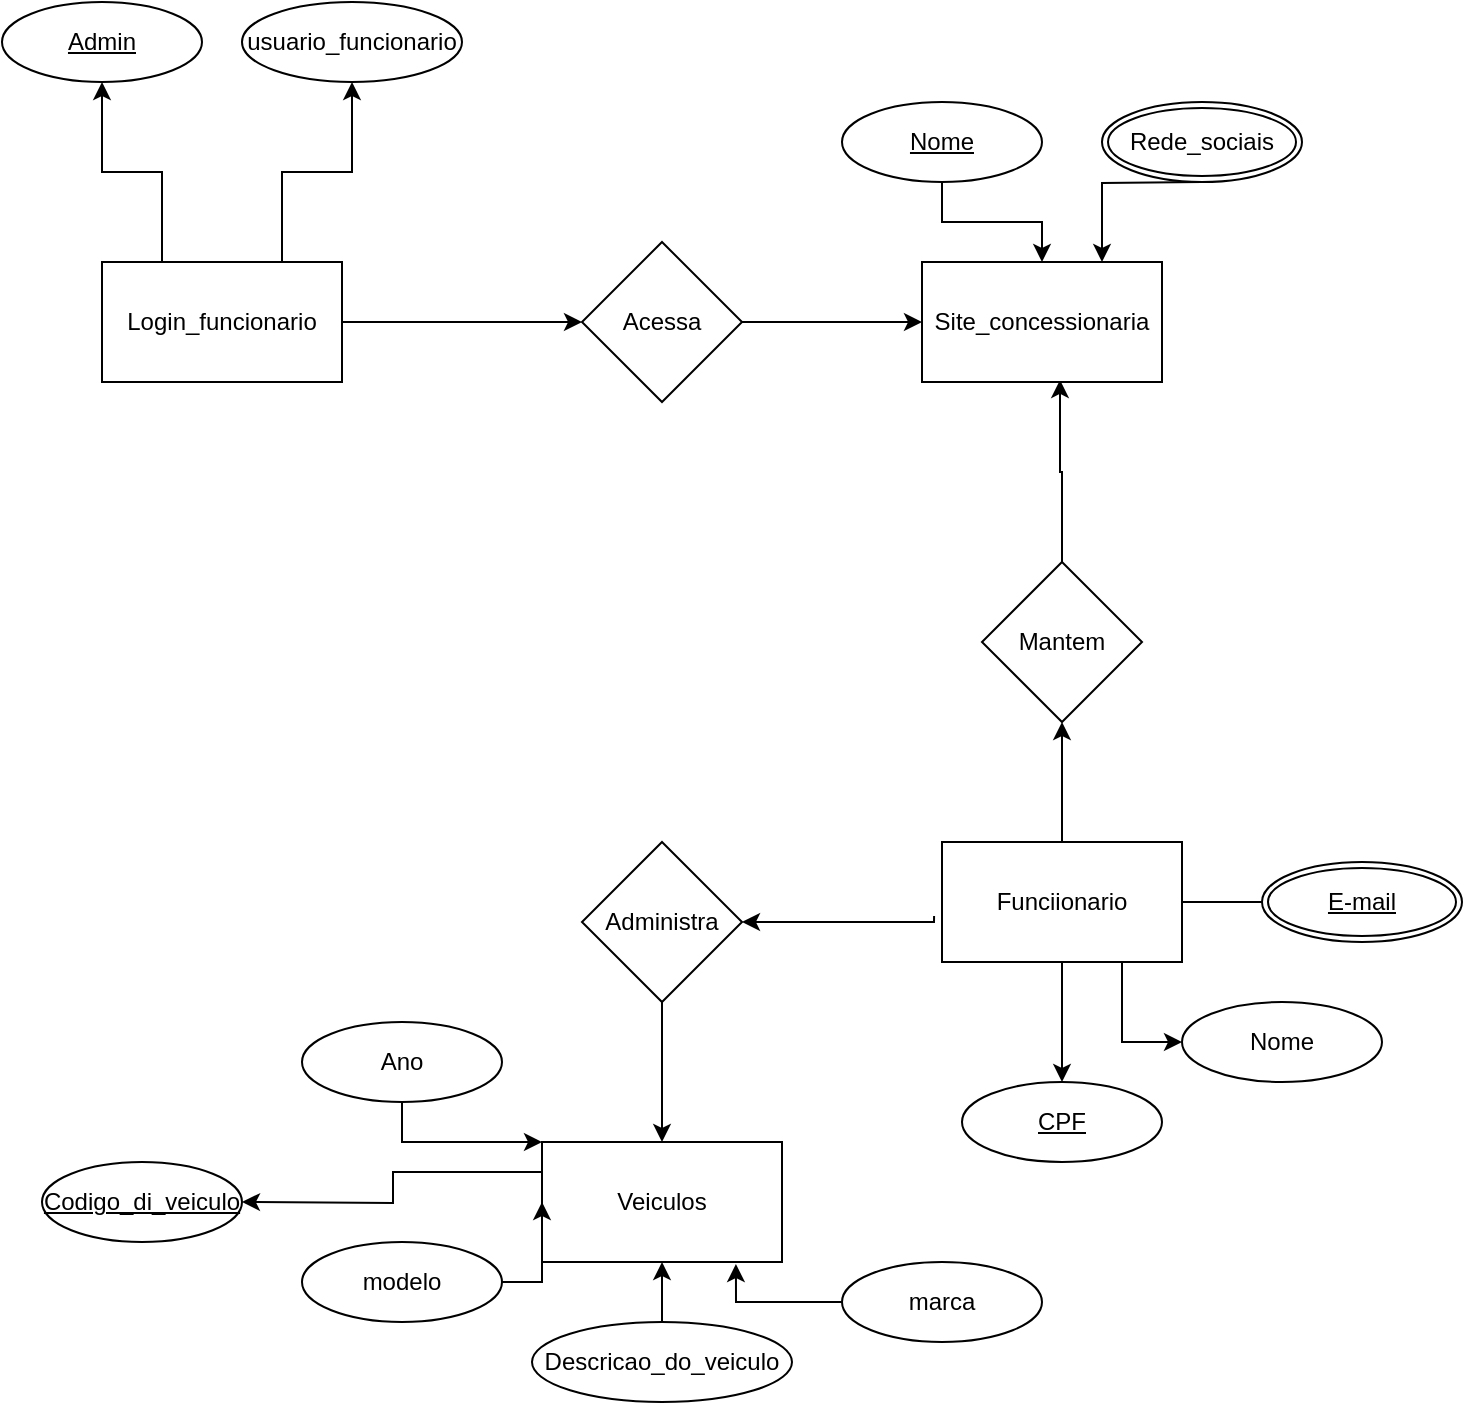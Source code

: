 <mxfile version="21.2.4" type="device">
  <diagram name="Página-1" id="NI4Nojm54TCWkpFFqzhQ">
    <mxGraphModel dx="1434" dy="800" grid="1" gridSize="10" guides="1" tooltips="1" connect="1" arrows="1" fold="1" page="1" pageScale="1" pageWidth="827" pageHeight="1169" math="0" shadow="0">
      <root>
        <mxCell id="0" />
        <mxCell id="1" parent="0" />
        <mxCell id="tjkmDBKQNRZWTcb5Id2o-24" style="edgeStyle=orthogonalEdgeStyle;rounded=0;orthogonalLoop=1;jettySize=auto;html=1;exitX=1;exitY=0.5;exitDx=0;exitDy=0;" edge="1" parent="1" source="tjkmDBKQNRZWTcb5Id2o-1" target="tjkmDBKQNRZWTcb5Id2o-2">
          <mxGeometry relative="1" as="geometry" />
        </mxCell>
        <mxCell id="tjkmDBKQNRZWTcb5Id2o-56" style="edgeStyle=orthogonalEdgeStyle;rounded=0;orthogonalLoop=1;jettySize=auto;html=1;exitX=0.25;exitY=0;exitDx=0;exitDy=0;entryX=0.5;entryY=1;entryDx=0;entryDy=0;" edge="1" parent="1" source="tjkmDBKQNRZWTcb5Id2o-1" target="tjkmDBKQNRZWTcb5Id2o-16">
          <mxGeometry relative="1" as="geometry" />
        </mxCell>
        <mxCell id="tjkmDBKQNRZWTcb5Id2o-57" style="edgeStyle=orthogonalEdgeStyle;rounded=0;orthogonalLoop=1;jettySize=auto;html=1;exitX=0.75;exitY=0;exitDx=0;exitDy=0;entryX=0.5;entryY=1;entryDx=0;entryDy=0;" edge="1" parent="1" source="tjkmDBKQNRZWTcb5Id2o-1" target="tjkmDBKQNRZWTcb5Id2o-18">
          <mxGeometry relative="1" as="geometry" />
        </mxCell>
        <mxCell id="tjkmDBKQNRZWTcb5Id2o-1" value="Login_funcionario" style="rounded=0;whiteSpace=wrap;html=1;" vertex="1" parent="1">
          <mxGeometry x="100" y="230" width="120" height="60" as="geometry" />
        </mxCell>
        <mxCell id="tjkmDBKQNRZWTcb5Id2o-25" style="edgeStyle=orthogonalEdgeStyle;rounded=0;orthogonalLoop=1;jettySize=auto;html=1;exitX=1;exitY=0.5;exitDx=0;exitDy=0;" edge="1" parent="1" source="tjkmDBKQNRZWTcb5Id2o-2" target="tjkmDBKQNRZWTcb5Id2o-4">
          <mxGeometry relative="1" as="geometry" />
        </mxCell>
        <mxCell id="tjkmDBKQNRZWTcb5Id2o-2" value="Acessa" style="rhombus;whiteSpace=wrap;html=1;" vertex="1" parent="1">
          <mxGeometry x="340" y="220" width="80" height="80" as="geometry" />
        </mxCell>
        <mxCell id="tjkmDBKQNRZWTcb5Id2o-29" style="edgeStyle=orthogonalEdgeStyle;rounded=0;orthogonalLoop=1;jettySize=auto;html=1;exitX=0.5;exitY=0;exitDx=0;exitDy=0;entryX=0.575;entryY=0.983;entryDx=0;entryDy=0;entryPerimeter=0;" edge="1" parent="1" source="tjkmDBKQNRZWTcb5Id2o-3" target="tjkmDBKQNRZWTcb5Id2o-4">
          <mxGeometry relative="1" as="geometry" />
        </mxCell>
        <mxCell id="tjkmDBKQNRZWTcb5Id2o-3" value="Mantem" style="rhombus;whiteSpace=wrap;html=1;" vertex="1" parent="1">
          <mxGeometry x="540" y="380" width="80" height="80" as="geometry" />
        </mxCell>
        <mxCell id="tjkmDBKQNRZWTcb5Id2o-4" value="Site_concessionaria" style="rounded=0;whiteSpace=wrap;html=1;" vertex="1" parent="1">
          <mxGeometry x="510" y="230" width="120" height="60" as="geometry" />
        </mxCell>
        <mxCell id="tjkmDBKQNRZWTcb5Id2o-28" style="edgeStyle=orthogonalEdgeStyle;rounded=0;orthogonalLoop=1;jettySize=auto;html=1;entryX=0.5;entryY=1;entryDx=0;entryDy=0;" edge="1" parent="1" source="tjkmDBKQNRZWTcb5Id2o-5" target="tjkmDBKQNRZWTcb5Id2o-3">
          <mxGeometry relative="1" as="geometry" />
        </mxCell>
        <mxCell id="tjkmDBKQNRZWTcb5Id2o-38" style="edgeStyle=orthogonalEdgeStyle;rounded=0;orthogonalLoop=1;jettySize=auto;html=1;exitX=0.5;exitY=1;exitDx=0;exitDy=0;" edge="1" parent="1" source="tjkmDBKQNRZWTcb5Id2o-5">
          <mxGeometry relative="1" as="geometry">
            <mxPoint x="580" y="640" as="targetPoint" />
          </mxGeometry>
        </mxCell>
        <mxCell id="tjkmDBKQNRZWTcb5Id2o-41" style="edgeStyle=orthogonalEdgeStyle;rounded=0;orthogonalLoop=1;jettySize=auto;html=1;exitX=0.75;exitY=1;exitDx=0;exitDy=0;entryX=0;entryY=0.5;entryDx=0;entryDy=0;" edge="1" parent="1" source="tjkmDBKQNRZWTcb5Id2o-5" target="tjkmDBKQNRZWTcb5Id2o-40">
          <mxGeometry relative="1" as="geometry" />
        </mxCell>
        <mxCell id="tjkmDBKQNRZWTcb5Id2o-42" style="edgeStyle=orthogonalEdgeStyle;rounded=0;orthogonalLoop=1;jettySize=auto;html=1;exitX=1;exitY=0.5;exitDx=0;exitDy=0;" edge="1" parent="1" source="tjkmDBKQNRZWTcb5Id2o-5">
          <mxGeometry relative="1" as="geometry">
            <mxPoint x="690" y="550" as="targetPoint" />
          </mxGeometry>
        </mxCell>
        <mxCell id="tjkmDBKQNRZWTcb5Id2o-5" value="Funciionario" style="rounded=0;whiteSpace=wrap;html=1;" vertex="1" parent="1">
          <mxGeometry x="520" y="520" width="120" height="60" as="geometry" />
        </mxCell>
        <mxCell id="tjkmDBKQNRZWTcb5Id2o-31" style="edgeStyle=orthogonalEdgeStyle;rounded=0;orthogonalLoop=1;jettySize=auto;html=1;exitX=0.5;exitY=1;exitDx=0;exitDy=0;entryX=0.5;entryY=0;entryDx=0;entryDy=0;" edge="1" parent="1" source="tjkmDBKQNRZWTcb5Id2o-6" target="tjkmDBKQNRZWTcb5Id2o-7">
          <mxGeometry relative="1" as="geometry" />
        </mxCell>
        <mxCell id="tjkmDBKQNRZWTcb5Id2o-6" value="Administra" style="rhombus;whiteSpace=wrap;html=1;" vertex="1" parent="1">
          <mxGeometry x="340" y="520" width="80" height="80" as="geometry" />
        </mxCell>
        <mxCell id="tjkmDBKQNRZWTcb5Id2o-54" style="edgeStyle=orthogonalEdgeStyle;rounded=0;orthogonalLoop=1;jettySize=auto;html=1;exitX=0;exitY=0.25;exitDx=0;exitDy=0;" edge="1" parent="1" source="tjkmDBKQNRZWTcb5Id2o-7">
          <mxGeometry relative="1" as="geometry">
            <mxPoint x="170" y="700" as="targetPoint" />
          </mxGeometry>
        </mxCell>
        <mxCell id="tjkmDBKQNRZWTcb5Id2o-7" value="Veiculos" style="rounded=0;whiteSpace=wrap;html=1;" vertex="1" parent="1">
          <mxGeometry x="320" y="670" width="120" height="60" as="geometry" />
        </mxCell>
        <mxCell id="tjkmDBKQNRZWTcb5Id2o-16" value="&lt;u&gt;Admin&lt;/u&gt;" style="ellipse;whiteSpace=wrap;html=1;align=center;" vertex="1" parent="1">
          <mxGeometry x="50" y="100" width="100" height="40" as="geometry" />
        </mxCell>
        <mxCell id="tjkmDBKQNRZWTcb5Id2o-18" value="usuario_funcionario" style="ellipse;whiteSpace=wrap;html=1;align=center;" vertex="1" parent="1">
          <mxGeometry x="170" y="100" width="110" height="40" as="geometry" />
        </mxCell>
        <mxCell id="tjkmDBKQNRZWTcb5Id2o-26" value="" style="edgeStyle=orthogonalEdgeStyle;rounded=0;orthogonalLoop=1;jettySize=auto;html=1;" edge="1" parent="1" source="tjkmDBKQNRZWTcb5Id2o-22" target="tjkmDBKQNRZWTcb5Id2o-4">
          <mxGeometry relative="1" as="geometry" />
        </mxCell>
        <mxCell id="tjkmDBKQNRZWTcb5Id2o-22" value="&lt;u&gt;Nome&lt;/u&gt;" style="ellipse;whiteSpace=wrap;html=1;align=center;" vertex="1" parent="1">
          <mxGeometry x="470" y="150" width="100" height="40" as="geometry" />
        </mxCell>
        <mxCell id="tjkmDBKQNRZWTcb5Id2o-27" style="edgeStyle=orthogonalEdgeStyle;rounded=0;orthogonalLoop=1;jettySize=auto;html=1;exitX=0.5;exitY=1;exitDx=0;exitDy=0;entryX=0.75;entryY=0;entryDx=0;entryDy=0;" edge="1" parent="1" target="tjkmDBKQNRZWTcb5Id2o-4">
          <mxGeometry relative="1" as="geometry">
            <mxPoint x="650" y="190" as="sourcePoint" />
          </mxGeometry>
        </mxCell>
        <mxCell id="tjkmDBKQNRZWTcb5Id2o-30" style="edgeStyle=orthogonalEdgeStyle;rounded=0;orthogonalLoop=1;jettySize=auto;html=1;entryX=1;entryY=0.5;entryDx=0;entryDy=0;exitX=-0.033;exitY=0.617;exitDx=0;exitDy=0;exitPerimeter=0;" edge="1" parent="1" source="tjkmDBKQNRZWTcb5Id2o-5" target="tjkmDBKQNRZWTcb5Id2o-6">
          <mxGeometry relative="1" as="geometry">
            <Array as="points">
              <mxPoint x="516" y="560" />
            </Array>
          </mxGeometry>
        </mxCell>
        <mxCell id="tjkmDBKQNRZWTcb5Id2o-32" value="Rede_sociais" style="ellipse;shape=doubleEllipse;margin=3;whiteSpace=wrap;html=1;align=center;" vertex="1" parent="1">
          <mxGeometry x="600" y="150" width="100" height="40" as="geometry" />
        </mxCell>
        <mxCell id="tjkmDBKQNRZWTcb5Id2o-39" value="&lt;u&gt;CPF&lt;/u&gt;" style="ellipse;whiteSpace=wrap;html=1;align=center;" vertex="1" parent="1">
          <mxGeometry x="530" y="640" width="100" height="40" as="geometry" />
        </mxCell>
        <mxCell id="tjkmDBKQNRZWTcb5Id2o-40" value="Nome" style="ellipse;whiteSpace=wrap;html=1;align=center;" vertex="1" parent="1">
          <mxGeometry x="640" y="600" width="100" height="40" as="geometry" />
        </mxCell>
        <mxCell id="tjkmDBKQNRZWTcb5Id2o-44" value="&lt;u&gt;E-mail&lt;/u&gt;" style="ellipse;shape=doubleEllipse;margin=3;whiteSpace=wrap;html=1;align=center;" vertex="1" parent="1">
          <mxGeometry x="680" y="530" width="100" height="40" as="geometry" />
        </mxCell>
        <mxCell id="tjkmDBKQNRZWTcb5Id2o-49" style="edgeStyle=orthogonalEdgeStyle;rounded=0;orthogonalLoop=1;jettySize=auto;html=1;exitX=1;exitY=0.5;exitDx=0;exitDy=0;entryX=0;entryY=0.5;entryDx=0;entryDy=0;" edge="1" parent="1" source="tjkmDBKQNRZWTcb5Id2o-45" target="tjkmDBKQNRZWTcb5Id2o-7">
          <mxGeometry relative="1" as="geometry" />
        </mxCell>
        <mxCell id="tjkmDBKQNRZWTcb5Id2o-45" value="modelo" style="ellipse;whiteSpace=wrap;html=1;align=center;" vertex="1" parent="1">
          <mxGeometry x="200" y="720" width="100" height="40" as="geometry" />
        </mxCell>
        <mxCell id="tjkmDBKQNRZWTcb5Id2o-51" style="edgeStyle=orthogonalEdgeStyle;rounded=0;orthogonalLoop=1;jettySize=auto;html=1;exitX=0.5;exitY=0;exitDx=0;exitDy=0;entryX=0.5;entryY=1;entryDx=0;entryDy=0;" edge="1" parent="1" source="tjkmDBKQNRZWTcb5Id2o-46" target="tjkmDBKQNRZWTcb5Id2o-7">
          <mxGeometry relative="1" as="geometry" />
        </mxCell>
        <mxCell id="tjkmDBKQNRZWTcb5Id2o-46" value="Descricao_do_veiculo" style="ellipse;whiteSpace=wrap;html=1;align=center;" vertex="1" parent="1">
          <mxGeometry x="315" y="760" width="130" height="40" as="geometry" />
        </mxCell>
        <mxCell id="tjkmDBKQNRZWTcb5Id2o-52" style="edgeStyle=orthogonalEdgeStyle;rounded=0;orthogonalLoop=1;jettySize=auto;html=1;entryX=0.808;entryY=1.017;entryDx=0;entryDy=0;entryPerimeter=0;" edge="1" parent="1" source="tjkmDBKQNRZWTcb5Id2o-47" target="tjkmDBKQNRZWTcb5Id2o-7">
          <mxGeometry relative="1" as="geometry" />
        </mxCell>
        <mxCell id="tjkmDBKQNRZWTcb5Id2o-47" value="marca" style="ellipse;whiteSpace=wrap;html=1;align=center;" vertex="1" parent="1">
          <mxGeometry x="470" y="730" width="100" height="40" as="geometry" />
        </mxCell>
        <mxCell id="tjkmDBKQNRZWTcb5Id2o-50" style="edgeStyle=orthogonalEdgeStyle;rounded=0;orthogonalLoop=1;jettySize=auto;html=1;exitX=0.5;exitY=1;exitDx=0;exitDy=0;entryX=0;entryY=0;entryDx=0;entryDy=0;" edge="1" parent="1" source="tjkmDBKQNRZWTcb5Id2o-48" target="tjkmDBKQNRZWTcb5Id2o-7">
          <mxGeometry relative="1" as="geometry" />
        </mxCell>
        <mxCell id="tjkmDBKQNRZWTcb5Id2o-48" value="Ano" style="ellipse;whiteSpace=wrap;html=1;align=center;" vertex="1" parent="1">
          <mxGeometry x="200" y="610" width="100" height="40" as="geometry" />
        </mxCell>
        <mxCell id="tjkmDBKQNRZWTcb5Id2o-55" value="&lt;u&gt;Codigo_di_veiculo&lt;/u&gt;" style="ellipse;whiteSpace=wrap;html=1;align=center;" vertex="1" parent="1">
          <mxGeometry x="70" y="680" width="100" height="40" as="geometry" />
        </mxCell>
      </root>
    </mxGraphModel>
  </diagram>
</mxfile>
